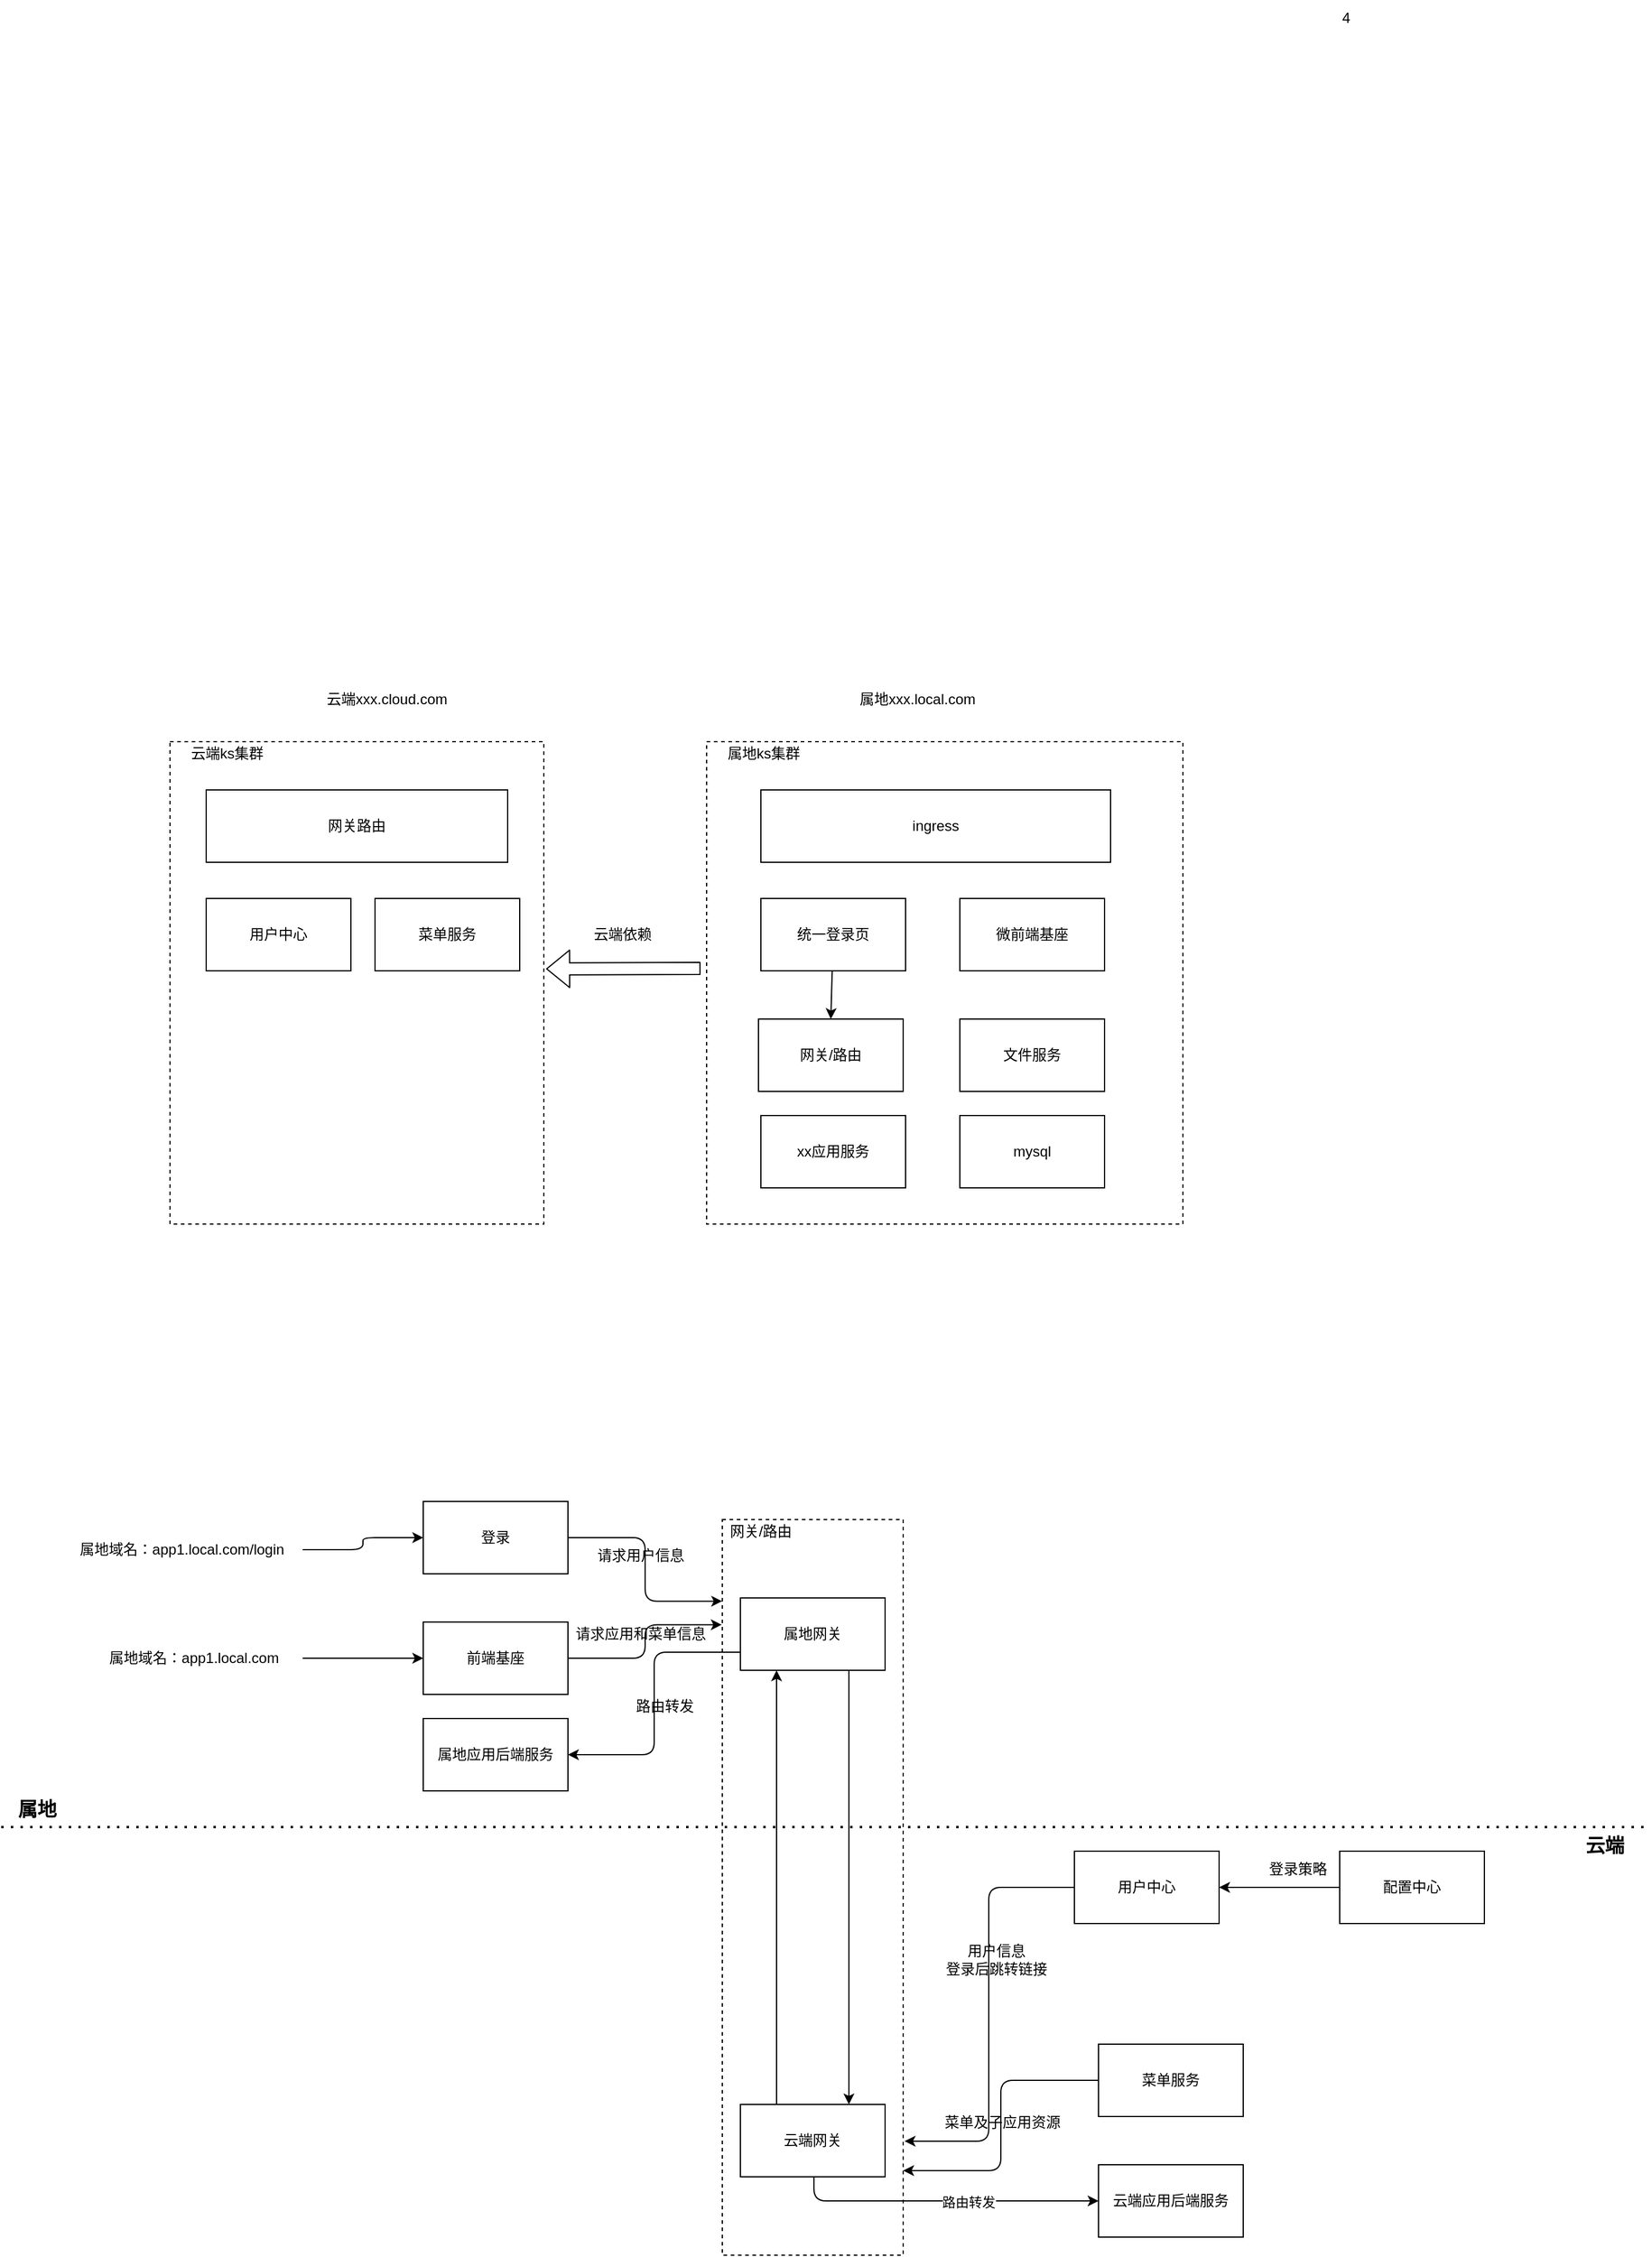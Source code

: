 <mxfile version="15.8.7" type="device"><diagram id="d7J8nwfF-NIuy5yFH5wS" name="第 1 页"><mxGraphModel dx="2393" dy="-256" grid="1" gridSize="10" guides="1" tooltips="1" connect="1" arrows="1" fold="1" page="1" pageScale="1" pageWidth="827" pageHeight="1169" background="none" math="0" shadow="0"><root><mxCell id="0"/><mxCell id="1" parent="0"/><mxCell id="80" value="" style="rounded=0;whiteSpace=wrap;html=1;dashed=1;" parent="1" vertex="1"><mxGeometry x="-180" y="1820" width="310" height="400" as="geometry"/></mxCell><mxCell id="48" value="4" style="text;html=1;align=center;verticalAlign=middle;resizable=0;points=[];autosize=1;strokeColor=none;fillColor=none;" parent="1" vertex="1"><mxGeometry x="780" y="1205" width="30" height="30" as="geometry"/></mxCell><mxCell id="71" value="" style="rounded=0;whiteSpace=wrap;html=1;dashed=1;" parent="1" vertex="1"><mxGeometry x="265" y="1820" width="395" height="400" as="geometry"/></mxCell><mxCell id="72" value="属地ks集群" style="text;html=1;strokeColor=none;fillColor=none;align=center;verticalAlign=middle;whiteSpace=wrap;rounded=0;dashed=1;" parent="1" vertex="1"><mxGeometry x="265" y="1820" width="95" height="20" as="geometry"/></mxCell><mxCell id="93" style="edgeStyle=none;html=1;entryX=0.5;entryY=0;entryDx=0;entryDy=0;" parent="1" source="73" target="75" edge="1"><mxGeometry relative="1" as="geometry"/></mxCell><mxCell id="73" value="统一登录页" style="rounded=0;whiteSpace=wrap;html=1;" parent="1" vertex="1"><mxGeometry x="310" y="1950" width="120" height="60" as="geometry"/></mxCell><mxCell id="74" value="微前端基座" style="rounded=0;whiteSpace=wrap;html=1;" parent="1" vertex="1"><mxGeometry x="475" y="1950" width="120" height="60" as="geometry"/></mxCell><mxCell id="75" value="网关/路由" style="rounded=0;whiteSpace=wrap;html=1;" parent="1" vertex="1"><mxGeometry x="308" y="2050" width="120" height="60" as="geometry"/></mxCell><mxCell id="76" value="xx应用服务" style="rounded=0;whiteSpace=wrap;html=1;" parent="1" vertex="1"><mxGeometry x="310" y="2130" width="120" height="60" as="geometry"/></mxCell><mxCell id="77" value="ingress" style="rounded=0;whiteSpace=wrap;html=1;" parent="1" vertex="1"><mxGeometry x="310" y="1860" width="290" height="60" as="geometry"/></mxCell><mxCell id="78" value="mysql" style="rounded=0;whiteSpace=wrap;html=1;" parent="1" vertex="1"><mxGeometry x="475" y="2130" width="120" height="60" as="geometry"/></mxCell><mxCell id="79" value="文件服务" style="rounded=0;whiteSpace=wrap;html=1;" parent="1" vertex="1"><mxGeometry x="475" y="2050" width="120" height="60" as="geometry"/></mxCell><mxCell id="81" value="用户中心" style="rounded=0;whiteSpace=wrap;html=1;" parent="1" vertex="1"><mxGeometry x="-150" y="1950" width="120" height="60" as="geometry"/></mxCell><mxCell id="82" value="网关路由" style="rounded=0;whiteSpace=wrap;html=1;" parent="1" vertex="1"><mxGeometry x="-150" y="1860" width="250" height="60" as="geometry"/></mxCell><mxCell id="84" value="云端ks集群" style="text;html=1;strokeColor=none;fillColor=none;align=center;verticalAlign=middle;whiteSpace=wrap;rounded=0;dashed=1;" parent="1" vertex="1"><mxGeometry x="-180" y="1820" width="95" height="20" as="geometry"/></mxCell><mxCell id="88" value="菜单服务" style="rounded=0;whiteSpace=wrap;html=1;" parent="1" vertex="1"><mxGeometry x="-10" y="1950" width="120" height="60" as="geometry"/></mxCell><mxCell id="99" value="" style="edgeStyle=orthogonalEdgeStyle;html=1;" parent="1" source="97" target="98" edge="1"><mxGeometry relative="1" as="geometry"/></mxCell><mxCell id="97" value="属地域名：app1.local.com/login" style="text;html=1;strokeColor=none;fillColor=none;align=center;verticalAlign=middle;whiteSpace=wrap;rounded=0;" parent="1" vertex="1"><mxGeometry x="-270" y="2480" width="200" height="20" as="geometry"/></mxCell><mxCell id="104" style="edgeStyle=orthogonalEdgeStyle;html=1;entryX=-0.001;entryY=0.111;entryDx=0;entryDy=0;entryPerimeter=0;" parent="1" source="98" target="100" edge="1"><mxGeometry relative="1" as="geometry"/></mxCell><mxCell id="98" value="登录" style="whiteSpace=wrap;html=1;" parent="1" vertex="1"><mxGeometry x="30" y="2450" width="120" height="60" as="geometry"/></mxCell><mxCell id="100" value="" style="rounded=0;whiteSpace=wrap;html=1;dashed=1;" parent="1" vertex="1"><mxGeometry x="278" y="2465" width="150" height="610" as="geometry"/></mxCell><mxCell id="114" style="edgeStyle=orthogonalEdgeStyle;html=1;entryX=0.75;entryY=0;entryDx=0;entryDy=0;exitX=0.75;exitY=1;exitDx=0;exitDy=0;" parent="1" source="101" target="102" edge="1"><mxGeometry relative="1" as="geometry"/></mxCell><mxCell id="134" style="edgeStyle=orthogonalEdgeStyle;html=1;entryX=1;entryY=0.5;entryDx=0;entryDy=0;exitX=0;exitY=0.75;exitDx=0;exitDy=0;" parent="1" source="101" target="127" edge="1"><mxGeometry relative="1" as="geometry"/></mxCell><mxCell id="101" value="属地网关" style="rounded=0;whiteSpace=wrap;html=1;" parent="1" vertex="1"><mxGeometry x="293" y="2530" width="120" height="60" as="geometry"/></mxCell><mxCell id="115" style="edgeStyle=orthogonalEdgeStyle;html=1;exitX=0.25;exitY=0;exitDx=0;exitDy=0;entryX=0.25;entryY=1;entryDx=0;entryDy=0;" parent="1" source="102" target="101" edge="1"><mxGeometry relative="1" as="geometry"/></mxCell><mxCell id="135" style="edgeStyle=orthogonalEdgeStyle;html=1;entryX=0;entryY=0.5;entryDx=0;entryDy=0;" parent="1" source="102" target="130" edge="1"><mxGeometry relative="1" as="geometry"><Array as="points"><mxPoint x="354" y="3030"/></Array></mxGeometry></mxCell><mxCell id="8vczZc8EO__YjiDMh2kO-147" value="路由转发" style="edgeLabel;html=1;align=center;verticalAlign=middle;resizable=0;points=[];" vertex="1" connectable="0" parent="135"><mxGeometry x="0.156" y="-1" relative="1" as="geometry"><mxPoint as="offset"/></mxGeometry></mxCell><mxCell id="102" value="云端网关" style="rounded=0;whiteSpace=wrap;html=1;" parent="1" vertex="1"><mxGeometry x="293" y="2950" width="120" height="60" as="geometry"/></mxCell><mxCell id="112" style="edgeStyle=orthogonalEdgeStyle;html=1;entryX=1.008;entryY=0.845;entryDx=0;entryDy=0;entryPerimeter=0;" parent="1" source="105" target="100" edge="1"><mxGeometry relative="1" as="geometry"/></mxCell><mxCell id="105" value="用户中心" style="rounded=0;whiteSpace=wrap;html=1;" parent="1" vertex="1"><mxGeometry x="570" y="2740" width="120" height="60" as="geometry"/></mxCell><mxCell id="110" style="edgeStyle=orthogonalEdgeStyle;html=1;entryX=1;entryY=0.5;entryDx=0;entryDy=0;" parent="1" source="108" target="105" edge="1"><mxGeometry relative="1" as="geometry"/></mxCell><mxCell id="108" value="配置中心" style="rounded=0;whiteSpace=wrap;html=1;" parent="1" vertex="1"><mxGeometry x="790" y="2740" width="120" height="60" as="geometry"/></mxCell><mxCell id="119" style="edgeStyle=orthogonalEdgeStyle;html=1;entryX=-0.003;entryY=0.143;entryDx=0;entryDy=0;entryPerimeter=0;" parent="1" source="116" target="100" edge="1"><mxGeometry relative="1" as="geometry"/></mxCell><mxCell id="116" value="前端基座" style="rounded=0;whiteSpace=wrap;html=1;" parent="1" vertex="1"><mxGeometry x="30" y="2550" width="120" height="60" as="geometry"/></mxCell><mxCell id="118" style="edgeStyle=orthogonalEdgeStyle;html=1;entryX=0;entryY=0.5;entryDx=0;entryDy=0;" parent="1" source="117" target="116" edge="1"><mxGeometry relative="1" as="geometry"/></mxCell><mxCell id="117" value="属地域名：app1.local.com" style="text;html=1;strokeColor=none;fillColor=none;align=center;verticalAlign=middle;whiteSpace=wrap;rounded=0;" parent="1" vertex="1"><mxGeometry x="-250" y="2570" width="180" height="20" as="geometry"/></mxCell><mxCell id="121" style="edgeStyle=orthogonalEdgeStyle;html=1;entryX=1;entryY=0.885;entryDx=0;entryDy=0;entryPerimeter=0;" parent="1" source="120" target="100" edge="1"><mxGeometry relative="1" as="geometry"/></mxCell><mxCell id="120" value="菜单服务" style="rounded=0;whiteSpace=wrap;html=1;" parent="1" vertex="1"><mxGeometry x="590" y="2900" width="120" height="60" as="geometry"/></mxCell><mxCell id="122" value="菜单及子应用资源" style="text;html=1;align=center;verticalAlign=middle;resizable=0;points=[];autosize=1;strokeColor=none;fillColor=none;" parent="1" vertex="1"><mxGeometry x="450" y="2950" width="120" height="30" as="geometry"/></mxCell><mxCell id="123" value="用户信息&lt;br&gt;登录后跳转链接" style="text;html=1;align=center;verticalAlign=middle;resizable=0;points=[];autosize=1;strokeColor=none;fillColor=none;" parent="1" vertex="1"><mxGeometry x="450" y="2810" width="110" height="40" as="geometry"/></mxCell><mxCell id="124" value="登录策略" style="text;html=1;align=center;verticalAlign=middle;resizable=0;points=[];autosize=1;strokeColor=none;fillColor=none;" parent="1" vertex="1"><mxGeometry x="720" y="2740" width="70" height="30" as="geometry"/></mxCell><mxCell id="125" value="网关/路由" style="text;html=1;strokeColor=none;fillColor=none;align=center;verticalAlign=middle;whiteSpace=wrap;rounded=0;" parent="1" vertex="1"><mxGeometry x="280" y="2460" width="60" height="30" as="geometry"/></mxCell><mxCell id="127" value="属地应用后端服务" style="rounded=0;whiteSpace=wrap;html=1;" parent="1" vertex="1"><mxGeometry x="30" y="2630" width="120" height="60" as="geometry"/></mxCell><mxCell id="130" value="云端应用后端服务" style="rounded=0;whiteSpace=wrap;html=1;" parent="1" vertex="1"><mxGeometry x="590" y="3000" width="120" height="60" as="geometry"/></mxCell><mxCell id="136" value="请求应用和菜单信息" style="text;html=1;align=center;verticalAlign=middle;resizable=0;points=[];autosize=1;strokeColor=none;fillColor=none;" parent="1" vertex="1"><mxGeometry x="145" y="2545" width="130" height="30" as="geometry"/></mxCell><mxCell id="137" value="请求用户信息" style="text;html=1;align=center;verticalAlign=middle;resizable=0;points=[];autosize=1;strokeColor=none;fillColor=none;" parent="1" vertex="1"><mxGeometry x="160" y="2480" width="100" height="30" as="geometry"/></mxCell><mxCell id="138" value="" style="endArrow=none;dashed=1;html=1;dashPattern=1 3;strokeWidth=2;" parent="1" edge="1"><mxGeometry width="50" height="50" relative="1" as="geometry"><mxPoint x="-320" y="2720" as="sourcePoint"/><mxPoint x="1045.833" y="2720" as="targetPoint"/></mxGeometry></mxCell><mxCell id="139" value="属地" style="text;html=1;strokeColor=none;fillColor=none;align=center;verticalAlign=middle;whiteSpace=wrap;rounded=0;fontStyle=1;fontSize=16;" parent="1" vertex="1"><mxGeometry x="-320" y="2690" width="60" height="30" as="geometry"/></mxCell><mxCell id="140" value="云端" style="text;html=1;strokeColor=none;fillColor=none;align=center;verticalAlign=middle;whiteSpace=wrap;rounded=0;fontSize=16;fontStyle=1" parent="1" vertex="1"><mxGeometry x="980" y="2720" width="60" height="30" as="geometry"/></mxCell><mxCell id="141" value="云端xxx.cloud.com" style="text;html=1;strokeColor=none;fillColor=none;align=center;verticalAlign=middle;whiteSpace=wrap;rounded=0;" parent="1" vertex="1"><mxGeometry x="-60" y="1770" width="120" height="30" as="geometry"/></mxCell><mxCell id="142" value="属地xxx.local.com" style="text;html=1;strokeColor=none;fillColor=none;align=center;verticalAlign=middle;whiteSpace=wrap;rounded=0;" parent="1" vertex="1"><mxGeometry x="370" y="1770" width="140" height="30" as="geometry"/></mxCell><mxCell id="145" value="" style="shape=flexArrow;endArrow=classic;html=1;entryX=1.006;entryY=0.471;entryDx=0;entryDy=0;entryPerimeter=0;" parent="1" target="80" edge="1"><mxGeometry width="50" height="50" relative="1" as="geometry"><mxPoint x="260" y="2008" as="sourcePoint"/><mxPoint x="230" y="1930" as="targetPoint"/></mxGeometry></mxCell><mxCell id="146" value="云端依赖" style="text;html=1;align=center;verticalAlign=middle;resizable=0;points=[];autosize=1;strokeColor=none;fillColor=none;" parent="1" vertex="1"><mxGeometry x="160" y="1965" width="70" height="30" as="geometry"/></mxCell><mxCell id="8vczZc8EO__YjiDMh2kO-146" value="路由转发" style="text;html=1;align=center;verticalAlign=middle;resizable=0;points=[];autosize=1;strokeColor=none;fillColor=none;" vertex="1" parent="1"><mxGeometry x="200" y="2610" width="60" height="20" as="geometry"/></mxCell></root></mxGraphModel></diagram></mxfile>